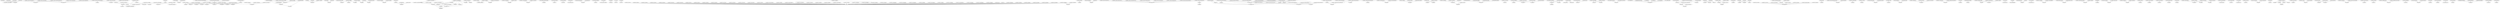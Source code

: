 digraph code {
  "0x08024420" [label="sym.ath_vap_up"];
  "0x08024420" -> "0x080240a4";
  "0x080240a4" [label="sym.ath_net80211_pwrsave_set_state"];
  "0x08024420" -> "0x080200fc";
  "0x080200fc" [label="fcn.080200fc"];
  "0x08024420" -> "0x08048318";
  "0x08048318" [label="fcn.08048318"];
  "0x08024280" [label="sym.ath_vap_join"];
  "0x08024280" -> "0x080240a4";
  "0x080240a4" [label="sym.ath_net80211_pwrsave_set_state"];
  "0x08024280" -> "0x080200fc";
  "0x080200fc" [label="fcn.080200fc"];
  "0x080241e0" [label="sym.ath_vap_listen"];
  "0x080241e0" -> "0x080240a4";
  "0x080240a4" [label="sym.ath_net80211_pwrsave_set_state"];
  "0x080241e0" -> "0x080200fc";
  "0x080200fc" [label="fcn.080200fc"];
  "0x08020f70" [label="sym.ath_key_set"];
  "0x08020f70" -> "0x0802097c";
  "0x0802097c" [label="fcn.0802097c"];
  "0x0802097c" [label="fcn.0802097c"];
  "0x0802097c" -> "0x0801b934";
  "0x0801b934" [label="fcn.0801b934"];
  "0x0802097c" -> "0x08020788";
  "0x08020788" [label="sym.ath_net80211_rate_node_update"];
  "0x08020948" [label="sym.rate_cb"];
  "0x08020948" -> "0x08020788";
  "0x08020788" [label="sym.ath_net80211_rate_node_update"];
  "0x0801ccd8" [label="sym.ath_init"];
  "0x0801ccd8" -> "0x0801b7e0";
  "0x0801b7e0" [label="fcn.0801b7e0"];
  "0x080210c0" [label="sym.ath_net80211_newassoc"];
  "0x080210c0" -> "0x08020788";
  "0x08020788" [label="sym.ath_net80211_rate_node_update"];
  "0x080210c0" -> "0x08020f84";
  "0x08020f84" [label="fcn.08020f84"];
  "0x08021054" [label="sym.ath_net80211_txbf_alloc_key"];
  "0x08021054" -> "0x0802097c";
  "0x0802097c" [label="fcn.0802097c"];
  "0x0801d370" [label="sym.ath_net80211_set_channel"];
  "0x0801d370" -> "0x0801b7e0";
  "0x0801b7e0" [label="fcn.0801b7e0"];
  "0x0801d370" -> "0x0801d2f0";
  "0x0801d2f0" [label="sym.ath_net80211_enable_radar"];
  "0x0801b868" [label="sym.ath_net80211_get_noisefloor"];
  "0x0801b868" -> "0x0801b7e0";
  "0x0801b7e0" [label="fcn.0801b7e0"];
  "0x0801b820" [label="sym.ath_net80211_get_chainnoisefloor"];
  "0x0801b820" -> "0x0801b7e0";
  "0x0801b7e0" [label="fcn.0801b7e0"];
  "0x0803a448" [label="sym.timeout_callback"];
  "0x0803a448" -> "0x0803a180";
  "0x0803a180" [label="fcn.0803a180"];
  "0x080611f4" [label="sym.ieee80211_acs_scan_evhandler"];
  "0x080611f4" -> "0x0805dc00";
  "0x0805dc00" [label="fcn.0805dc00"];
  "0x080611f4" -> "0x08058fac";
  "0x08058fac" [label="fcn.08058fac"];
  "0x080611f4" -> "0x08059444";
  "0x08059444" [label="fcn.08059444"];
  "0x080611f4" -> "0x0805d4b8";
  "0x0805d4b8" [label="fcn.0805d4b8"];
  "0x080611f4" -> "0x0805c2a0";
  "0x0805c2a0" [label="fcn.0805c2a0"];
  "0x080611f4" -> "0x0805dc50";
  "0x0805dc50" [label="fcn.0805dc50"];
  "0x080611f4" -> "0x08059524";
  "0x08059524" [label="fcn.08059524"];
  "0x0805f8d8" [label="sym.ieee80211_ht40intol_evhandler"];
  "0x0805f8d8" -> "0x0805d4b8";
  "0x0805d4b8" [label="fcn.0805d4b8"];
  "0x0805f8d8" -> "0x0805cc58";
  "0x0805cc58" [label="fcn.0805cc58"];
  "0x0805f8d8" -> "0x08059524";
  "0x08059524" [label="fcn.08059524"];
  "0x0805ddb0" [label="sym.ieee80211_ch_long_timer"];
  "0x0805ddb0" -> "0x0805dc50";
  "0x0805dc50" [label="fcn.0805dc50"];
  "0x0805dce0" [label="sym.ieee80211_ch_nohop_timer"];
  "0x0805dce0" -> "0x0805dc50";
  "0x0805dc50" [label="fcn.0805dc50"];
  "0x0805df08" [label="sym.ieee80211_ch_cntwin_timer"];
  "0x0805df08" -> "0x0805dc50";
  "0x0805dc50" [label="fcn.0805dc50"];
  "0x0806c894" [label="sym.ieee80211_connection_sm_assoc_sm_evhandler"];
  "0x0806c894" -> "0x080d8044";
  "0x080d8044" [label="fcn.080d8044"];
  "0x08079fc8" [label="sym.waplist_cb"];
  "0x08079fc8" -> "0x080789e4";
  "0x080789e4" [label="fcn.080789e4"];
  "0x0807eb90" [label="sym.giwscan_cb"];
  "0x0807eb90" -> "0x080789e4";
  "0x080789e4" [label="fcn.080789e4"];
  "0x0807a3d8" [label="sym.get_sta_space"];
  "0x0807a3d8" -> "0x0807a2c8";
  "0x0807a2c8" [label="fcn.0807a2c8"];
  "0x0807a410" [label="sym.get_sta_info"];
  "0x0807a410" -> "0x0807a2c8";
  "0x0807a2c8" [label="fcn.0807a2c8"];
  "0x0808990c" [label="sym.osif_sta_sm_evhandler"];
  "0x0808990c" -> "0x08088034";
  "0x08088034" [label="fcn.08088034"];
  "0x0808990c" -> "0x08086e3c";
  "0x08086e3c" [label="fcn.08086e3c"];
  "0x0808990c" -> "0x08088f8c";
  "0x08088f8c" [label="fcn.08088f8c"];
  "0x080891b0" [label="sym.osif_ibss_sm_evhandler"];
  "0x080891b0" -> "0x08086c84";
  "0x08086c84" [label="fcn.08086c84"];
  "0x080891b0" -> "0x08088f8c";
  "0x08088f8c" [label="fcn.08088f8c"];
  "0x080874f0" [label="sym.osif_ht40_event_handler"];
  "0x080874f0" -> "0x080873d4";
  "0x080873d4" [label="fcn.080873d4"];
  "0x08087790" [label="sym.osif_acs_event_handler"];
  "0x08087790" -> "0x080873d4";
  "0x080873d4" [label="fcn.080873d4"];
  "0x080880a0" [label="sym.periodic_scan_timer_handler"];
  "0x080880a0" -> "0x08088034";
  "0x08088034" [label="fcn.08088034"];
  "0x08087240" [label="sym.osif_wapi_rekey_timeout"];
  "0x08087240" -> "0x08086e7c";
  "0x08086e7c" [label="fcn.08086e7c"];
  "0x080990ec" [label="sym.ald_nl_receive"];
  "0x080990ec" -> "0x08099044";
  "0x08099044" [label="fcn.08099044"];
  "0x08099044" [label="fcn.08099044"];
  "0x08099044" -> "0x08098f2c";
  "0x08098f2c" [label="fcn.08098f2c"];
  "0x0809afec" [label="sym.ieee80211_me_detach"];
  "0x0809afec" -> "0x0809a21c";
  "0x0809a21c" [label="fcn.0809a21c"];
  "0x0809b8b8" [label="sym.ieee80211_me_SnoopInspecting"];
  "0x0809b8b8" -> "0x08099d88";
  "0x08099d88" [label="fcn.08099d88"];
  "0x0809b8b8" -> "0x0809b2a8";
  "0x0809b2a8" [label="fcn.0809b2a8"];
  "0x0809b8b8" -> "0x08099824";
  "0x08099824" [label="fcn.08099824"];
  "0x0809b8b8" -> "0x080997e0";
  "0x080997e0" [label="fcn.080997e0"];
  "0x0809b8b8" -> "0x0809b220";
  "0x0809b220" [label="fcn.0809b220"];
  "0x0809b8b8" -> "0x0809a174";
  "0x0809a174" [label="fcn.0809a174"];
  "0x0809a564" [label="sym.ieee80211_me_SnoopConvert"];
  "0x0809a564" -> "0x08099824";
  "0x08099824" [label="fcn.08099824"];
  "0x0809a564" -> "0x0809a3d4";
  "0x0809a3d4" [label="sym.ieee80211_me_SnoopWDSNodeCleanup"];
  "0x0809a3d4" [label="sym.ieee80211_me_SnoopWDSNodeCleanup"];
  "0x0809a3d4" -> "0x0809a21c";
  "0x0809a21c" [label="fcn.0809a21c"];
  "0x0809a360" [label="sym.ieee80211_me_SnoopDeleteGrp"];
  "0x0809a360" -> "0x08099824";
  "0x08099824" [label="fcn.08099824"];
  "0x0809a360" -> "0x0809a21c";
  "0x0809a21c" [label="fcn.0809a21c"];
  "0x0809a21c" [label="fcn.0809a21c"];
  "0x0809a21c" -> "0x0809966c";
  "0x0809966c" [label="fcn.0809966c"];
  "0x0809a21c" -> "0x0809a174";
  "0x0809a174" [label="fcn.0809a174"];
  "0x0809d53c" [label="sym.ieee80211_hbr_detach"];
  "0x0809d53c" -> "0x0809d1a0";
  "0x0809d1a0" [label="sym.ieee80211_hbr_delentry"];
  "0x0809d2f4" [label="sym.ieee80211_hbr_addentry"];
  "0x0809d2f4" -> "0x0809cf98";
  "0x0809cf98" [label="fcn.0809cf98"];
  "0x0809d2f4" -> "0x0809d1a0";
  "0x0809d1a0" [label="sym.ieee80211_hbr_delentry"];
  "0x0809d080" [label="sym.ieee80211_hbr_settrigger_byaddr"];
  "0x0809d080" -> "0x0809cf98";
  "0x0809cf98" [label="fcn.0809cf98"];
  "0x0809d798" [label="sym.ieee80211_hbr_getstate_all"];
  "0x0809d798" -> "0x0809d660";
  "0x0809d660" [label="fcn.0809d660"];
  "0x080ac980" [label="sym.ieee80211_rrm_scan_evhandler"];
  "0x080ac980" -> "0x080ac910";
  "0x080ac910" [label="fcn.080ac910"];
  "0x080b3bd8" [label="sym.wmi_unified_dcs_interference_handler"];
  "0x080b3bd8" -> "0x080b3898";
  "0x080b3898" [label="fcn.080b3898"];
  "0x080b1c38" [label="sym.ol_ath_ratepwr_table_ops"];
  "0x080b1c38" -> "0x080b1a14";
  "0x080b1a14" [label="fcn.080b1a14"];
  "0x080b861c" [label="sym.ol_ath_vap_set_param"];
  "0x080b861c" -> "0x08170fb8";
  "0x08170fb8" [label="unk.0x8170fb8"];
  "0x080bfc98" [label="sym.ol_ath_send_rssi"];
  "0x080bfc98" -> "0x080bfc00";
  "0x080bfc00" [label="sym.ol_ath_request_stats"];
  "0x080c3ee8" [label="sym.ol_ath_vap_iter_beacon_alloc"];
  "0x080c3ee8" -> "0x080c3d18";
  "0x080c3d18" [label="fcn.080c3d18"];
  "0x080c44c4" [label="sym.wmi_beacon_swba_handler"];
  "0x080c44c4" -> "0x080c3e5c";
  "0x080c3e5c" [label="fcn.080c3e5c"];
  "0x080c7dd4" [label="sym.ol_scan_cancel"];
  "0x080c7dd4" -> "0x080c7370";
  "0x080c7370" [label="sym.ol_scan_wmi_event_handler"];
  "0x080139f0" [label="sym.tkip_encap"];
  "0x080139f0" -> "0x08013844";
  "0x08013844" [label="sym.tkip_enmic"];
  "0x08015120" [label="sym.wep_encap"];
  "0x08015120" -> "0x08014eac";
  "0x08014eac" [label="fcn.08014eac"];
  "0x08014d84" [label="sym.wep_decap"];
  "0x08014d84" -> "0x08014b04";
  "0x08014b04" [label="fcn.08014b04"];
  "0x0807d594" [label="sym.ieee80211_ioctl_giwname"];
  "0x0807d594" -> "0x0807b5c8";
  "0x0807b5c8" [label="fcn.0807b5c8"];
  "0x0807e45c" [label="sym.ieee80211_ioctl_siwfreq"];
  "0x0807e45c" -> "0x0807b5c8";
  "0x0807b5c8" [label="fcn.0807b5c8"];
  "0x0807e3e8" [label="sym.ieee80211_ioctl_giwfreq"];
  "0x0807e3e8" -> "0x0807b5c8";
  "0x0807b5c8" [label="fcn.0807b5c8"];
  "0x0807e950" [label="sym.ieee80211_ioctl_siwmode"];
  "0x0807e950" -> "0x0807b5c8";
  "0x0807b5c8" [label="fcn.0807b5c8"];
  "0x0807b680" [label="sym.ieee80211_ioctl_giwmode"];
  "0x0807b680" -> "0x0807b5c8";
  "0x0807b5c8" [label="fcn.0807b5c8"];
  "0x0807e05c" [label="sym.ieee80211_ioctl_giwrange"];
  "0x0807e05c" -> "0x0807b5c8";
  "0x0807b5c8" [label="fcn.0807b5c8"];
  "0x0807df6c" [label="sym.ieee80211_ioctl_siwap"];
  "0x0807df6c" -> "0x0807b5c8";
  "0x0807b5c8" [label="fcn.0807b5c8"];
  "0x0807dee0" [label="sym.ieee80211_ioctl_giwap"];
  "0x0807dee0" -> "0x0807b5c8";
  "0x0807b5c8" [label="fcn.0807b5c8"];
  "0x0807c3ac" [label="sym.ieee80211_ioctl_iwaplist"];
  "0x0807c3ac" -> "0x0807b5c8";
  "0x0807b5c8" [label="fcn.0807b5c8"];
  "0x0807f748" [label="sym.ieee80211_ioctl_siwscan"];
  "0x0807f748" -> "0x0807b5c8";
  "0x0807b5c8" [label="fcn.0807b5c8"];
  "0x0807dd80" [label="sym.ieee80211_ioctl_giwscan"];
  "0x0807dd80" -> "0x0807b5c8";
  "0x0807b5c8" [label="fcn.0807b5c8"];
  "0x0807dc04" [label="sym.ieee80211_ioctl_siwessid"];
  "0x0807dc04" -> "0x0807b5c8";
  "0x0807b5c8" [label="fcn.0807b5c8"];
  "0x0807db5c" [label="sym.ieee80211_ioctl_giwessid"];
  "0x0807db5c" -> "0x0807b5c8";
  "0x0807b5c8" [label="fcn.0807b5c8"];
  "0x0807ea50" [label="sym.ieee80211_ioctl_siwrts"];
  "0x0807ea50" -> "0x0807b5c8";
  "0x0807b5c8" [label="fcn.0807b5c8"];
  "0x0807b76c" [label="sym.ieee80211_ioctl_giwrts"];
  "0x0807b76c" -> "0x0807b5c8";
  "0x0807b5c8" [label="fcn.0807b5c8"];
  "0x0807bc50" [label="sym.ieee80211_ioctl_siwfrag"];
  "0x0807bc50" -> "0x0807b5c8";
  "0x0807b5c8" [label="fcn.0807b5c8"];
  "0x0807b714" [label="sym.ieee80211_ioctl_giwfrag"];
  "0x0807b714" -> "0x0807b5c8";
  "0x0807b5c8" [label="fcn.0807b5c8"];
  "0x0807b834" [label="sym.ieee80211_ioctl_siwtxpow"];
  "0x0807b834" -> "0x0807b5c8";
  "0x0807b5c8" [label="fcn.0807b5c8"];
  "0x0807b7c8" [label="sym.ieee80211_ioctl_giwtxpow"];
  "0x0807b7c8" -> "0x0807b5c8";
  "0x0807b5c8" [label="fcn.0807b5c8"];
  "0x0807d87c" [label="sym.ieee80211_ioctl_siwencode"];
  "0x0807d87c" -> "0x0807b5c8";
  "0x0807b5c8" [label="fcn.0807b5c8"];
  "0x0807d77c" [label="sym.ieee80211_ioctl_giwencode"];
  "0x0807d77c" -> "0x0807b5c8";
  "0x0807b5c8" [label="fcn.0807b5c8"];
  "0x0807febc" [label="sym.ieee80211_ioctl_setparam"];
  "0x0807febc" -> "0x08078c94";
  "0x08078c94" [label="fcn.08078c94"];
  "0x0807febc" -> "0x0807b5c8";
  "0x0807b5c8" [label="fcn.0807b5c8"];
  "0x0807d210" [label="sym.ieee80211_ioctl_setkey"];
  "0x0807d210" -> "0x0807b5c8";
  "0x0807b5c8" [label="fcn.0807b5c8"];
  "0x0807d02c" [label="sym.ieee80211_ioctl_setwmmparams"];
  "0x0807d02c" -> "0x0807b5c8";
  "0x0807b5c8" [label="fcn.0807b5c8"];
  "0x0807cf30" [label="sym.ieee80211_ioctl_delkey"];
  "0x0807cf30" -> "0x0807b5c8";
  "0x0807b5c8" [label="fcn.0807b5c8"];
  "0x0807cdf4" [label="sym.ieee80211_ioctl_getwmmparams"];
  "0x0807cdf4" -> "0x0807b5c8";
  "0x0807b5c8" [label="fcn.0807b5c8"];
  "0x0807c80c" [label="sym.ieee80211_ioctl_setmlme"];
  "0x0807c80c" -> "0x0807b5c8";
  "0x0807b5c8" [label="fcn.0807b5c8"];
  "0x0807c778" [label="sym.ieee80211_ioctl_getchaninfo"];
  "0x0807c778" -> "0x0807b5c8";
  "0x0807b5c8" [label="fcn.0807b5c8"];
  "0x0807c6ec" [label="sym.ieee80211_ioctl_setoptie"];
  "0x0807c6ec" -> "0x0807b5c8";
  "0x0807b5c8" [label="fcn.0807b5c8"];
  "0x0807c694" [label="sym.ieee80211_ioctl_getoptie"];
  "0x0807c694" -> "0x0807b5c8";
  "0x0807b5c8" [label="fcn.0807b5c8"];
  "0x0807c660" [label="sym.ieee80211_ioctl_addmac"];
  "0x0807c660" -> "0x0807b5c8";
  "0x0807b5c8" [label="fcn.0807b5c8"];
  "0x0807c464" [label="sym.ieee80211_ioctl_getscanresults"];
  "0x0807c464" -> "0x0807b5c8";
  "0x0807b5c8" [label="fcn.0807b5c8"];
  "0x0807c378" [label="sym.ieee80211_ioctl_delmac"];
  "0x0807c378" -> "0x0807b5c8";
  "0x0807b5c8" [label="fcn.0807b5c8"];
  "0x0807c344" [label="sym.ieee80211_ioctl_getchanlist"];
  "0x0807c344" -> "0x0807b5c8";
  "0x0807b5c8" [label="fcn.0807b5c8"];
  "0x0807b954" [label="sym.ieee80211_ioctl_setchanlist"];
  "0x0807b954" -> "0x0807b5c8";
  "0x0807b5c8" [label="fcn.0807b5c8"];
  "0x0807cd50" [label="sym.ieee80211_ioctl_kickmac"];
  "0x0807cd50" -> "0x0807b5c8";
  "0x0807b5c8" [label="fcn.0807b5c8"];
  "0x0807cd50" -> "0x0807c80c";
  "0x0807c80c" [label="sym.ieee80211_ioctl_setmlme"];
  "0x0807c154" [label="sym.ieee80211_ioctl_setmode"];
  "0x0807c154" -> "0x0807b5c8";
  "0x0807b5c8" [label="fcn.0807b5c8"];
  "0x0807bf24" [label="sym.ieee80211_ioctl_getappiebuf"];
  "0x0807bf24" -> "0x0807b5c8";
  "0x0807b5c8" [label="fcn.0807b5c8"];
  "0x0807bd34" [label="sym.ieee80211_ioctl_setappiebuf"];
  "0x0807bd34" -> "0x0807b5c8";
  "0x0807b5c8" [label="fcn.0807b5c8"];
  "0x0807eaf4" [label="sym.ieee80211_ioctl_setacparams"];
  "0x0807eaf4" -> "0x0807b5c8";
  "0x0807b5c8" [label="fcn.0807b5c8"];
  "0x0807b8c0" [label="sym.ieee80211_ioctl_setfilter"];
  "0x0807b8c0" -> "0x0807b5c8";
  "0x0807b5c8" [label="fcn.0807b5c8"];
  "0x0807ba2c" [label="sym.ieee80211_ioctl_setrcparams"];
  "0x0807ba2c" -> "0x0807b5c8";
  "0x0807b5c8" [label="fcn.0807b5c8"];
  "0x0808483c" [label="sym.ieee80211_ioctl_dbgreq"];
  "0x0808483c" -> "0x0807b5c8";
  "0x0807b5c8" [label="fcn.0807b5c8"];
  "0x0807b644" [label="sym.ieee80211_ioctl_sendmgmt"];
  "0x0807b644" -> "0x0807b5c8";
  "0x0807b5c8" [label="fcn.0807b5c8"];
  "0x0807b60c" [label="sym.ieee80211_ioctl_setmedenyentry"];
  "0x0807b60c" -> "0x0807b5c8";
  "0x0807b5c8" [label="fcn.0807b5c8"];
  "0x08084e4c" [label="sym.ieee80211_ioctl_getaclmac"];
  "0x08084e4c" -> "0x0807b5c8";
  "0x0807b5c8" [label="fcn.0807b5c8"];
  "0x0807e8d8" [label="sym.ieee80211_ioctl_sethbrparams"];
  "0x0807e8d8" -> "0x0807b5c8";
  "0x0807b5c8" [label="fcn.0807b5c8"];
  "0x080cf5e8" [label="sym.ol_ath_iw_sethwaddr"];
  "0x080cf5e8" -> "0x080cf5a8";
  "0x080cf5a8" [label="fcn.080cf5a8"];
  "0x0808c504" [label="sym.ath_tx_start_dma_aponly"];
  "0x0808c504" -> "0x0808d87c";
  "0x0808d87c" [label="fcn.0808d87c"];
  "0x0804a044" [label="sym.ieee80211_sta_power_state_init_entry"];
  "0x0804a044" -> "0x08049c38";
  "0x08049c38" [label="fcn.08049c38"];
  "0x080493ac" [label="sym.ieee80211_sta_power_state_init_event"];
  "0x080493ac" -> "0x08048a70";
  "0x08048a70" [label="fcn.08048a70"];
  "0x08049fe8" [label="sym.ieee80211_sta_power_state_active_entry"];
  "0x08049fe8" -> "0x08049c38";
  "0x08049c38" [label="fcn.08049c38"];
  "0x08049e6c" [label="sym.ieee80211_sta_power_state_active_event"];
  "0x08049e6c" -> "0x08048a70";
  "0x08048a70" [label="fcn.08048a70"];
  "0x080492bc" [label="sym.ieee80211_sta_power_state_pending_tx_event"];
  "0x080492bc" -> "0x08048a70";
  "0x08048a70" [label="fcn.08048a70"];
  "0x080494f4" [label="sym.ieee80211_sta_power_state_null_sent_event"];
  "0x080494f4" -> "0x08048a70";
  "0x08048a70" [label="fcn.08048a70"];
  "0x08048994" [label="sym.ieee80211_sta_power_state_sleep_entry"];
  "0x08048994" -> "0x08048920";
  "0x08048920" [label="fcn.08048920"];
  "0x08048994" -> "0x08048318";
  "0x08048318" [label="fcn.08048318"];
  "0x0804a128" [label="sym.ieee80211_sta_power_state_sleep_exit"];
  "0x0804a128" -> "0x08048920";
  "0x08048920" [label="fcn.08048920"];
  "0x0804a128" -> "0x08048318";
  "0x08048318" [label="fcn.08048318"];
  "0x0804907c" [label="sym.ieee80211_sta_power_state_sleep_event"];
  "0x0804907c" -> "0x08048a70";
  "0x08048a70" [label="fcn.08048a70"];
  "0x080489f0" [label="sym.ieee80211_sta_power_state_pspoll_entry"];
  "0x080489f0" -> "0x08048920";
  "0x08048920" [label="fcn.08048920"];
  "0x080496e4" [label="sym.ieee80211_sta_power_state_pspoll_event"];
  "0x080496e4" -> "0x08048a70";
  "0x08048a70" [label="fcn.08048a70"];
  "0x080496e4" -> "0x0808ee2c";
  "0x0808ee2c" [label="fcn.0808ee2c"];
  "0x0808ee2c" [label="fcn.0808ee2c"];
  "0x0808ee2c" -> "0x0808d9dc";
  "0x0808d9dc" [label="fcn.0808d9dc"];
  "0x0804a0d4" [label="sym.ieee80211_sta_power_state_pause_exit"];
  "0x0804a0d4" -> "0x08048920";
  "0x08048920" [label="fcn.08048920"];
  "0x0804904c" [label="sym.ieee80211_sta_power_state_pause_event"];
  "0x0804904c" -> "0x08048a70";
  "0x08048a70" [label="fcn.08048a70"];
  "0x08049a6c" [label="sym.ieee80211_sta_power_state_pause_notif_delay_entry"];
  "0x08049a6c" -> "0x08048318";
  "0x08048318" [label="fcn.08048318"];
  "0x08049a6c" -> "0x08048920";
  "0x08048920" [label="fcn.08048920"];
  "0x08049dc8" [label="sym.ieee80211_sta_power_state_wnmreq_sent_entry"];
  "0x08049dc8" -> "0x08048920";
  "0x08048920" [label="fcn.08048920"];
  "0x08049dc8" -> "0x08049acc";
  "0x08049acc" [label="fcn.08049acc"];
  "0x08049dc8" -> "0x08049c38";
  "0x08049c38" [label="fcn.08049c38"];
  "0x08048e48" [label="sym.ieee80211_sta_power_state_wnmreq_sent_event"];
  "0x08048e48" -> "0x08048a70";
  "0x08048a70" [label="fcn.08048a70"];
  "0x080507dc" [label="sym.scanner_state_idle_entry"];
  "0x080507dc" -> "0x0805071c";
  "0x0805071c" [label="fcn.0805071c"];
  "0x080507dc" -> "0x0804e124";
  "0x0804e124" [label="fcn.0804e124"];
  "0x08051444" [label="sym.scanner_state_idle_event"];
  "0x08051444" -> "0x0804ee30";
  "0x0804ee30" [label="fcn.0804ee30"];
  "0x08051444" -> "0x0804e124";
  "0x0804e124" [label="fcn.0804e124"];
  "0x08051444" -> "0x08050fc0";
  "0x08050fc0" [label="fcn.08050fc0"];
  "0x08051444" -> "0x080506e0";
  "0x080506e0" [label="fcn.080506e0"];
  "0x0804f994" [label="sym.scanner_state_suspending_traffic_entry"];
  "0x0804f994" -> "0x0804e9f4";
  "0x0804e9f4" [label="fcn.0804e9f4"];
  "0x08051bb8" [label="sym.scanner_state_suspending_traffic_event"];
  "0x08051bb8" -> "0x0804ee30";
  "0x0804ee30" [label="fcn.0804ee30"];
  "0x0804f45c" [label="sym.scanner_state_foreign_channel_entry"];
  "0x0804f45c" -> "0x0804e124";
  "0x0804e124" [label="fcn.0804e124"];
  "0x0804f45c" -> "0x0804e9f4";
  "0x0804e9f4" [label="fcn.0804e9f4"];
  "0x0804f45c" -> "0x0804e960";
  "0x0804e960" [label="fcn.0804e960"];
  "0x08051720" [label="sym.scanner_state_foreign_channel_event"];
  "0x08051720" -> "0x0804ee30";
  "0x0804ee30" [label="fcn.0804ee30"];
  "0x08050d2c" [label="sym.scanner_state_resuming_traffic_event"];
  "0x08050d2c" -> "0x0804ee30";
  "0x0804ee30" [label="fcn.0804ee30"];
  "0x0804f28c" [label="sym.scanner_state_bss_channel_entry"];
  "0x0804f28c" -> "0x0804e9f4";
  "0x0804e9f4" [label="fcn.0804e9f4"];
  "0x0804f28c" -> "0x0804e124";
  "0x0804e124" [label="fcn.0804e124"];
  "0x08051324" [label="sym.scanner_state_bss_channel_event"];
  "0x08051324" -> "0x0804ee30";
  "0x0804ee30" [label="fcn.0804ee30"];
  "0x08051324" -> "0x08050fc0";
  "0x08050fc0" [label="fcn.08050fc0"];
  "0x08051324" -> "0x080506e0";
  "0x080506e0" [label="fcn.080506e0"];
  "0x08051324" -> "0x0804e9f4";
  "0x0804e9f4" [label="fcn.0804e9f4"];
  "0x0804eaa4" [label="sym.scanner_state_radio_measurement_entry"];
  "0x0804eaa4" -> "0x0804e9f4";
  "0x0804e9f4" [label="fcn.0804e9f4"];
  "0x0804eaa4" -> "0x0804e124";
  "0x0804e124" [label="fcn.0804e124"];
  "0x08050e24" [label="sym.scanner_state_radio_measurement_event"];
  "0x08050e24" -> "0x0804ee30";
  "0x0804ee30" [label="fcn.0804ee30"];
  "0x08050e24" -> "0x0804e124";
  "0x0804e124" [label="fcn.0804e124"];
  "0x08050e24" -> "0x0804eb48";
  "0x0804eb48" [label="fcn.0804eb48"];
  "0x0804f05c" [label="sym.scanner_state_repeater_channel_entry"];
  "0x0804f05c" -> "0x0804e9f4";
  "0x0804e9f4" [label="fcn.0804e9f4"];
  "0x0804f05c" -> "0x0804e960";
  "0x0804e960" [label="fcn.0804e960"];
  "0x08050958" [label="sym.scanner_state_repeater_channel_event"];
  "0x08050958" -> "0x0804ee30";
  "0x0804ee30" [label="fcn.0804ee30"];
  "0x0806d958" [label="sym.ieee80211_connection_state_init_event"];
  "0x0806d958" -> "0x0806d76c";
  "0x0806d76c" [label="fcn.0806d76c"];
  "0x0806d76c" [label="fcn.0806d76c"];
  "0x0806d76c" -> "0x0806d158";
  "0x0806d158" [label="fcn.0806d158"];
  "0x0806d56c" [label="sym.ieee80211_connection_state_scan_event"];
  "0x0806d56c" -> "0x080da610";
  "0x080da610" [label="fcn.080da610"];
  "0x0806c14c" [label="sym.ieee80211_connection_state_connecting_event"];
  "0x0806c14c" -> "0x0806bc64";
  "0x0806bc64" [label="fcn.0806bc64"];
  "0x0806d37c" [label="sym.ieee80211_connection_state_connected_event"];
  "0x0806d37c" -> "0x080da610";
  "0x080da610" [label="fcn.080da610"];
  "0x0806d2ac" [label="sym.ieee80211_connection_state_scan_cancelling_event"];
  "0x0806d2ac" -> "0x0806d158";
  "0x0806d158" [label="fcn.0806d158"];
  "0x0807a064" [label="sym.ieee80211_iw_getstats"];
  "0x0807a064" -> "0x080789e4";
  "0x080789e4" [label="fcn.080789e4"];
  "0x0809ce80" [label="sym.ieee80211_hbr_state_active_entry"];
  "0x0809ce80" -> "0x0809cda8";
  "0x0809cda8" [label="fcn.0809cda8"];
  "0x0809ce30" [label="sym.ieee80211_hbr_state_blocking_entry"];
  "0x0809ce30" -> "0x0809cda8";
  "0x0809cda8" [label="fcn.0809cda8"];
  "0x080dd1c0" [label="sym.CE_recv_cb_register"];
  "0x080dd1c0" -> "0x080dad84";
  "0x080dad84" [label="fcn.080dad84"];
  "0x08071040" [label="sym.ieee80211_input"];
  "0x08071040" -> "0x0806ef40";
  "0x0806ef40" [label="fcn.0806ef40"];
  "0x08071040" -> "0x0806f3b0";
  "0x0806f3b0" [label="fcn.0806f3b0"];
  "0x08009274" [label="sym.ieee80211_node_detach"];
  "0x08009274" -> "0x080075d0";
  "0x080075d0" [label="fcn.080075d0"];
  "0x080075d0" [label="fcn.080075d0"];
  "0x080075d0" -> "0x08007500";
  "0x08007500" [label="fcn.08007500"];
  "0x080dd100" [label="sym.CE_send_cb_register"];
  "0x080dd100" -> "0x080dad84";
  "0x080dad84" [label="fcn.080dad84"];
  "0x080c2578" [label="sym.IsValidInputTargetPowers"];
  "0x080c2578" -> "0x080c1d40";
  "0x080c1d40" [label="fcn.080c1d40"];
  "0x080af06c" [label="sym.ieee80211_rrm_lci_report"];
  "0x080af06c" -> "0x080ae758";
  "0x080ae758" [label="fcn.080ae758"];
  "0x080679e4" [label="sym.wlan_nawds_config_mac"];
  "0x080679e4" -> "0x08065878";
  "0x08065878" [label="fcn.08065878"];
  "0x080679e4" -> "0x080668c0";
  "0x080668c0" [label="fcn.080668c0"];
  "0x080679e4" -> "0x080658d0";
  "0x080658d0" [label="fcn.080658d0"];
  "0x080d5b38" [label="sym.ol_regdmn_getwirelessmodes"];
  "0x080d5b38" -> "0x080d572c";
  "0x080d572c" [label="case.0x806aafc.13"];
  "0x080d5b38" -> "0x080d54e8";
  "0x080d54e8" [label="fcn.080d54e8"];
  "0x080788a8" [label="sym.pci_defer_reconnect"];
  "0x080788a8" -> "0x08078328";
  "0x08078328" [label="sym.ath_pci_remove"];
  "0x080788a8" -> "0x080784b4";
  "0x080784b4" [label="sym.ath_pci_probe"];
  "0x0808ada0" [label="sym.osif_vap_hardstart_generic"];
  "0x0808ada0" -> "0x080872d8";
  "0x080872d8" [label="fcn.080872d8"];
  "0x0805f02c" [label="sym.wlan_attempt_ht40_bss"];
  "0x0805f02c" -> "0x0805ccc8";
  "0x0805ccc8" [label="fcn.0805ccc8"];
  "0x0805ccc8" [label="fcn.0805ccc8"];
  "0x0805ccc8" -> "0x08058e60";
  "0x08058e60" [label="fcn.08058e60"];
  "0x0805ccc8" -> "0x0805cc58";
  "0x0805cc58" [label="fcn.0805cc58"];
  "0x0805ccc8" -> "0x08059524";
  "0x08059524" [label="fcn.08059524"];
  "0x0802a274" [label="sym.ieee80211_beacon_update"];
  "0x0802a274" -> "0x080291fc";
  "0x080291fc" [label="fcn.080291fc"];
  "0x0802a274" -> "0x08029e94";
  "0x08029e94" [label="fcn.08029e94"];
  "0x080b776c" [label="sym.wmi_unified_vdev_start_send"];
  "0x080b776c" -> "0x080b7524";
  "0x080b7524" [label="fcn.080b7524"];
  "0x080d0d68" [label="sym._rcUpdate_HT_1D"];
  "0x080d0d68" -> "0x080d0ca8";
  "0x080d0ca8" [label="fcn.080d0ca8"];
  "0x08043858" [label="sym.mlme_create_adhoc_bss"];
  "0x08043858" -> "0x08042acc";
  "0x08042acc" [label="fcn.08042acc"];
  "0x08043b38" [label="sym.ieee80211_mlme_create_join_ibss_continue"];
  "0x08043b38" -> "0x080429c4";
  "0x080429c4" [label="fcn.080429c4"];
  "0x08043b38" -> "0x08042acc";
  "0x08042acc" [label="fcn.08042acc"];
  "0x08042acc" [label="fcn.08042acc"];
  "0x08042acc" -> "0x08042a20";
  "0x08042a20" [label="fcn.08042a20"];
  "0x08042a20" [label="fcn.08042a20"];
  "0x08042a20" -> "0x080428d4";
  "0x080428d4" [label="fcn.080428d4"];
  "0x080acf78" [label="sym.ieee80211_rrm_scan_start"];
  "0x080acf78" -> "0x080ac910";
  "0x080ac910" [label="fcn.080ac910"];
  "0x080248d0" [label="sym.ath_vap_down"];
  "0x080248d0" -> "0x080200fc";
  "0x080200fc" [label="fcn.080200fc"];
  "0x080248d0" -> "0x080240a4";
  "0x080240a4" [label="sym.ath_net80211_pwrsave_set_state"];
  "0x08014708" [label="sym.tkip_decrypt"];
  "0x08014708" -> "0x08013d20";
  "0x08013d20" [label="fcn.08013d20"];
  "0x08014708" -> "0x08013f0c";
  "0x08013f0c" [label="fcn.08013f0c"];
  "0x08014708" -> "0x0801417c";
  "0x0801417c" [label="fcn.0801417c"];
  "0x08064918" [label="sym.ieee80211_acl_flush"];
  "0x08064918" -> "0x08063fa8";
  "0x08063fa8" [label="fcn.08063fa8"];
  "0x08063fa8" [label="fcn.08063fa8"];
  "0x08063fa8" -> "0x08063f44";
  "0x08063f44" [label="fcn.08063f44"];
  "0x080c4334" [label="sym.ol_ath_beacon_stop"];
  "0x080c4334" -> "0x080c3d18";
  "0x080c3d18" [label="fcn.080c3d18"];
  "0x080994d8" [label="sym.ald_buffull_notify"];
  "0x080994d8" -> "0x08098f2c";
  "0x08098f2c" [label="fcn.08098f2c"];
  "0x080b69e4" [label="sym.ol_ath_led_event"];
  "0x080b69e4" -> "0x080b5f54";
  "0x080b5f54" [label="fcn.080b5f54"];
  "0x080f0b1c" [label="sym.mi_tbl_del"];
  "0x080f0b1c" -> "0x080f068c";
  "0x080f068c" [label="fcn.080f068c"];
  "0x080f0b1c" -> "0x080f05a0";
  "0x080f05a0" [label="fcn.080f05a0"];
  "0x0802d854" [label="sym.ieee80211_parse_vhtcap"];
  "0x0802d854" -> "0x0802bda8";
  "0x0802bda8" [label="fcn.0802bda8"];
  "0x0802fe94" [label="sym.ieee80211_send_setup"];
  "0x0802fe94" -> "0x080596b8";
  "0x080596b8" [label="fcn.080596b8"];
  "0x0802fe94" -> "0x0805dc00";
  "0x0805dc00" [label="fcn.0805dc00"];
  "0x0802fe94" -> "0x08058fac";
  "0x08058fac" [label="fcn.08058fac"];
  "0x0802fe94" -> "0x08059444";
  "0x08059444" [label="fcn.08059444"];
  "0x080ef700" [label="sym.process_tx_info"];
  "0x080ef700" -> "0x080ef390";
  "0x080ef390" [label="fcn.080ef390"];
  "0x0803f90c" [label="sym.ieee80211_mlme_create_infra_continue_async"];
  "0x0803f90c" -> "0x0803f198";
  "0x0803f198" [label="fcn.0803f198"];
  "0x080575a0" [label="sym.ieee80211_scan_table_update"];
  "0x080575a0" -> "0x08055ae8";
  "0x08055ae8" [label="fcn.08055ae8"];
  "0x0803635c" [label="sym.ieee80211_recv_asreq"];
  "0x0803635c" -> "0x08035b5c";
  "0x08035b5c" [label="fcn.08035b5c"];
  "0x080413d8" [label="sym.wlan_mlme_reassoc_request"];
  "0x080413d8" -> "0x08040c18";
  "0x08040c18" [label="fcn.08040c18"];
  "0x0807509c" [label="sym.__ieee80211_encap"];
  "0x0807509c" -> "0x08074a98";
  "0x08074a98" [label="fcn.08074a98"];
  "0x0802f858" [label="sym.ieee80211_set_vht_rates"];
  "0x0802f858" -> "0x0802bda8";
  "0x0802bda8" [label="fcn.0802bda8"];
  "0x080f0c64" [label="sym.mi_tbl_lkup"];
  "0x080f0c64" -> "0x080f068c";
  "0x080f068c" [label="fcn.080f068c"];
  "0x080f0c64" -> "0x080f05a0";
  "0x080f05a0" [label="fcn.080f05a0"];
  "0x08043be4" [label="sym.mlme_stop_adhoc_bss"];
  "0x08043be4" -> "0x0804283c";
  "0x0804283c" [label="fcn.0804283c"];
  "0x0801458c" [label="sym.tkip_encrypt"];
  "0x0801458c" -> "0x08013d20";
  "0x08013d20" [label="fcn.08013d20"];
  "0x0801458c" -> "0x08013f0c";
  "0x08013f0c" [label="fcn.08013f0c"];
  "0x0805ea58" [label="sym.ieee80211_acs_check_altext_channel"];
  "0x0805ea58" -> "0x0805d4b8";
  "0x0805d4b8" [label="fcn.0805d4b8"];
  "0x0804138c" [label="sym.wlan_mlme_assoc_request"];
  "0x0804138c" -> "0x08040c18";
  "0x08040c18" [label="fcn.08040c18"];
  "0x0804d904" [label="sym.ieee80211_regdmn_reset"];
  "0x0804d904" -> "0x0804d6f4";
  "0x0804d6f4" [label="fcn.0804d6f4"];
  "0x0804d60c" [label="sym.ieee80211_set_country_code"];
  "0x0804d60c" -> "0x0804d4a4";
  "0x0804d4a4" [label="fcn.0804d4a4"];
  "0x08082ef4" [label="sym.ieee80211_ioctl_getparam"];
  "0x08082ef4" -> "0x08078c94";
  "0x08078c94" [label="fcn.08078c94"];
  "0x08082ef4" -> "0x0807b5c8";
  "0x0807b5c8" [label="fcn.0807b5c8"];
  "0x08064118" [label="sym.ieee80211_acl_detach"];
  "0x08064118" -> "0x08063fa8";
  "0x08063fa8" [label="fcn.08063fa8"];
  "0x0800f5ac" [label="sym.wlan_reset"];
  "0x0800f5ac" -> "0x0800d080";
  "0x0800d080" [label="fcn.0800d080"];
  "0x080cb8f4" [label="sym.dbglog_default_print_handler"];
  "0x080cb8f4" -> "0x080cabe4";
  "0x080cabe4" [label="fcn.080cabe4"];
  "0x080162f8" [label="sym.wlan_set_rsn_cipher_param"];
  "0x080162f8" -> "0x0802bda8";
  "0x0802bda8" [label="fcn.0802bda8"];
  "0x080d2698" [label="sym._RATE_GetTxRetrySchedule"];
  "0x080d2698" -> "0x080d0ca8";
  "0x080d0ca8" [label="fcn.080d0ca8"];
  "0x0806f848" [label="sym.ieee80211_amsdu_input"];
  "0x0806f848" -> "0x0806ef40";
  "0x0806ef40" [label="fcn.0806ef40"];
  "0x0806f848" -> "0x0806f3b0";
  "0x0806f3b0" [label="fcn.0806f3b0"];
  "0x080f011c" [label="sym.ieee80211_quiet_beacon_setup"];
  "0x080f011c" -> "0x080efff8";
  "0x080efff8" [label="fcn.080efff8"];
  "0x080f011c" -> "0x080f00c4";
  "0x080f00c4" [label="fcn.080f00c4"];
  "0x080c355c" [label="sym.Qc98xxCalTGTPwrHT80Get"];
  "0x080c355c" -> "0x080c1d40";
  "0x080c1d40" [label="fcn.080c1d40"];
  "0x0805f040" [label="sym.wlan_autoselect_cancel_selection"];
  "0x0805f040" -> "0x0805c2a0";
  "0x0805c2a0" [label="fcn.0805c2a0"];
  "0x0805f040" -> "0x0805cc58";
  "0x0805cc58" [label="fcn.0805cc58"];
  "0x0805f040" -> "0x08059524";
  "0x08059524" [label="fcn.08059524"];
  "0x08078134" [label="sym.__ath_resume"];
  "0x08078134" -> "0x080773e0";
  "0x080773e0" [label="sym.ath_netdev_open"];
  "0x08022a34" [label="sym.ath_attach"];
  "0x08022a34" -> "0x0801ac00";
  "0x0801ac00" [label="sym.ath_set_txbfcapability"];
  "0x0808a4cc" [label="sym.osif_vap_init"];
  "0x0808a4cc" -> "0x08086e7c";
  "0x08086e7c" [label="fcn.08086e7c"];
  "0x0808a4cc" -> "0x08086c84";
  "0x08086c84" [label="fcn.08086c84"];
  "0x080de638" [label="sym.hif_completion_thread"];
  "0x080de638" -> "0x080ddc14";
  "0x080ddc14" [label="fcn.080ddc14"];
  "0x080ced68" [label="sym.__ol_ath_suspend"];
  "0x080ced68" -> "0x080cd808";
  "0x080cd808" [label="sym.ath_netdev_stop_1"];
  "0x0801072c" [label="sym.ieee80211_crypto_delkey"];
  "0x0801072c" -> "0x080100ac";
  "0x080100ac" [label="fcn.080100ac"];
  "0x080dcbf8" [label="sym.CE_per_engine_service_each"];
  "0x080dcbf8" -> "0x080daccc";
  "0x080daccc" [label="fcn.080daccc"];
  "0x08067fcc" [label="sym.wlan_nawds_set_param"];
  "0x08067fcc" -> "0x08065878";
  "0x08065878" [label="fcn.08065878"];
  "0x08067fcc" -> "0x080658d0";
  "0x080658d0" [label="fcn.080658d0"];
  "0x080d5e54" [label="sym.ol_regdmn_init_channels"];
  "0x080d5e54" -> "0x080d572c";
  "0x080d572c" [label="case.0x806aafc.13"];
  "0x080d5e54" -> "0x080d54e8";
  "0x080d54e8" [label="fcn.080d54e8"];
  "0x080645c0" [label="sym.ieee80211_acl_remove"];
  "0x080645c0" -> "0x08063f44";
  "0x08063f44" [label="fcn.08063f44"];
  "0x08029f4c" [label="sym.ieee80211_beacon_alloc"];
  "0x08029f4c" -> "0x080291fc";
  "0x080291fc" [label="fcn.080291fc"];
  "0x08029f4c" -> "0x08029e94";
  "0x08029e94" [label="fcn.08029e94"];
  "0x0805f868" [label="sym.ieee80211_check_and_execute_pending_acsreport"];
  "0x0805f868" -> "0x0805c310";
  "0x0805c310" [label="fcn.0805c310"];
  "0x0805c310" [label="fcn.0805c310"];
  "0x0805c310" -> "0x08059524";
  "0x08059524" [label="fcn.08059524"];
  "0x0805c310" -> "0x080596b8";
  "0x080596b8" [label="fcn.080596b8"];
  "0x0805c310" -> "0x08058e60";
  "0x08058e60" [label="fcn.08058e60"];
  "0x0805c310" -> "0x0805c2a0";
  "0x0805c2a0" [label="fcn.0805c2a0"];
  "0x08023fe4" [label="sym.ath_resume"];
  "0x08023fe4" -> "0x0801ccd8";
  "0x0801ccd8" [label="sym.ath_init"];
  "0x0802d11c" [label="sym.ieee80211_add_htinfo_vendor_specific"];
  "0x0802d11c" -> "0x0802d020";
  "0x0802d020" [label="fcn.0802d020"];
  "0x0806756c" [label="sym.ieee80211_nawds_send_wbuf"];
  "0x0806756c" -> "0x08065878";
  "0x08065878" [label="fcn.08065878"];
  "0x0807b9a0" [label="sym.ieee80211_ioctl_getmode"];
  "0x0807b9a0" -> "0x0807b5c8";
  "0x0807b5c8" [label="fcn.0807b5c8"];
  "0x08042b38" [label="sym.wlan_mlme_join_adhoc"];
  "0x08042b38" -> "0x080429c4";
  "0x080429c4" [label="fcn.080429c4"];
  "0x0804d948" [label="sym.wlan_set_countrycode"];
  "0x0804d948" -> "0x0804d6f4";
  "0x0804d6f4" [label="fcn.0804d6f4"];
  "0x080d72fc" [label="case.0x806b964.3"];
  "0x080d72fc" -> "0x080d5938";
  "0x080d5938" [label="fcn.080d5938"];
  "0x08068724" [label="sym.wlan_hmwds_reset_addr"];
  "0x08068724" -> "0x0806579c";
  "0x0806579c" [label="fcn.0806579c"];
  "0x080a8fdc" [label="sym.ieee80211_send_fms_req"];
  "0x080a8fdc" -> "0x080a8cfc";
  "0x080a8cfc" [label="fcn.080a8cfc"];
  "0x08043c80" [label="sym.mlme_resume_adhoc_bss"];
  "0x08043c80" -> "0x080428d4";
  "0x080428d4" [label="fcn.080428d4"];
  "0x0802cd70" [label="sym.ieee80211_add_htcap_vendor_specific"];
  "0x0802cd70" -> "0x0802c50c";
  "0x0802c50c" [label="fcn.0802c50c"];
  "0x0802c50c" [label="fcn.0802c50c"];
  "0x0802c50c" -> "0x0802bda8";
  "0x0802bda8" [label="fcn.0802bda8"];
  "0x08042ce4" [label="sym.ieee80211_mlme_join_complete_adhoc"];
  "0x08042ce4" -> "0x08042a20";
  "0x08042a20" [label="fcn.08042a20"];
  "0x080b780c" [label="sym.wmi_unified_vdev_restart_send"];
  "0x080b780c" -> "0x080b7524";
  "0x080b7524" [label="fcn.080b7524"];
  "0x0802e498" [label="sym.ieee80211_parse_rsn"];
  "0x0802e498" -> "0x0802bc28";
  "0x0802bc28" [label="fcn.0802bc28"];
  "0x0803c5ec" [label="sym.ieee80211_mlme_is_connected"];
  "0x0803c5ec" -> "0x0803a6a0";
  "0x0803a6a0" [label="fcn.0803a6a0"];
  "0x08007f50" [label="sym.ieee80211_timeout_stations"];
  "0x08007f50" -> "0x08007dc8";
  "0x08007dc8" [label="fcn.08007dc8"];
  "0x080e9100" [label="sym.ratectrl_update_rate_sched"];
  "0x080e9100" -> "0x080e8ba8";
  "0x080e8ba8" [label="fcn.080e8ba8"];
  "0x080873bc" [label="sym.osif_proxy_arp_ol"];
  "0x080873bc" -> "0x080872d8";
  "0x080872d8" [label="fcn.080872d8"];
  "0x080aa5b8" [label="sym.wlan_proxy_arp"];
  "0x080aa5b8" -> "0x080aa528";
  "0x080aa528" [label="fcn.080aa528"];
  "0x0802fa1c" [label="sym.ieee80211_add_vhtcap"];
  "0x0802fa1c" -> "0x0802bda8";
  "0x0802bda8" [label="fcn.0802bda8"];
  "0x080d8c54" [label="sym.HTCTxCompletionHandler"];
  "0x080d8c54" -> "0x080d7c38";
  "0x080d7c38" [label="fcn.080d7c38"];
  "0x080d8c54" -> "0x080d8044";
  "0x080d8044" [label="fcn.080d8044"];
  "0x080d1578" [label="sym._rcRateFind_1D"];
  "0x080d1578" -> "0x080d0ca8";
  "0x080d0ca8" [label="fcn.080d0ca8"];
  "0x0800bd9c" [label="sym.ieee80211_setup_rates"];
  "0x0800bd9c" -> "0x0800b8a0";
  "0x0800b8a0" [label="fcn.0800b8a0"];
  "0x0800bd9c" -> "0x0800b908";
  "0x0800b908" [label="fcn.0800b908"];
  "0x0800909c" [label="case.0x80042dc.13"];
  "0x0800909c" -> "0x080075d0";
  "0x080075d0" [label="fcn.080075d0"];
  "0x0800909c" -> "0x08007500";
  "0x08007500" [label="fcn.08007500"];
  "0x080214bc" [label="sym.ath_htc_wmm_update_params"];
  "0x080214bc" -> "0x080199c0";
  "0x080199c0" [label="sym.ath_wmm_update"];
  "0x080f01c8" [label="sym.ieee80211_add_quiet"];
  "0x080f01c8" -> "0x080f00c4";
  "0x080f00c4" [label="fcn.080f00c4"];
  "0x0802d0e8" [label="sym.ieee80211_add_htinfo"];
  "0x0802d0e8" -> "0x0802d020";
  "0x0802d020" [label="fcn.0802d020"];
  "0x0802d360" [label="sym.ieee80211_parse_htcap"];
  "0x0802d360" -> "0x0802bda8";
  "0x0802bda8" [label="fcn.0802bda8"];
  "0x0809d740" [label="sym.ieee80211_hbr_timer"];
  "0x0809d740" -> "0x0809d660";
  "0x0809d660" [label="fcn.0809d660"];
  "0x0802fb9c" [label="sym.ieee80211_add_interop_vhtcap"];
  "0x0802fb9c" -> "0x0802bda8";
  "0x0802bda8" [label="fcn.0802bda8"];
  "0x080d9234" [label="sym.HTCFlushEndpointTX"];
  "0x080d9234" -> "0x080d7c38";
  "0x080d7c38" [label="fcn.080d7c38"];
  "0x080c327c" [label="sym.Qc98xxCalTGTPwrHT40Get"];
  "0x080c327c" -> "0x080c1d40";
  "0x080c1d40" [label="fcn.080c1d40"];
  "0x080e15d4" [label="sym.ol_rx_indication_handler"];
  "0x080e15d4" -> "0x080e1578";
  "0x080e1578" [label="fcn.080e1578"];
  "0x08099440" [label="sym.ald_assoc_notify"];
  "0x08099440" -> "0x08098f2c";
  "0x08098f2c" [label="fcn.08098f2c"];
  "0x08067d80" [label="sym.wlan_nawds_delete_mac"];
  "0x08067d80" -> "0x080658d0";
  "0x080658d0" [label="fcn.080658d0"];
  "0x080a987c" [label="sym.ieee80211_add_tfsreq_ie"];
  "0x080a987c" -> "0x080a8cfc";
  "0x080a8cfc" [label="fcn.080a8cfc"];
  "0x08078120" [label="sym.__ath_suspend"];
  "0x08078120" -> "0x08076290";
  "0x08076290" [label="sym.ath_netdev_stop"];
  "0x080f0178" [label="sym.ieee80211_quiet_beacon_update"];
  "0x080f0178" -> "0x080efff8";
  "0x080efff8" [label="fcn.080efff8"];
  "0x080f0178" -> "0x080f00c4";
  "0x080f00c4" [label="fcn.080f00c4"];
  "0x080d9394" [label="sym.HTCProcessCreditRpt"];
  "0x080d9394" -> "0x080d8044";
  "0x080d8044" [label="fcn.080d8044"];
  "0x0804d984" [label="sym.wlan_set_11d_countrycode"];
  "0x0804d984" -> "0x0804d6f4";
  "0x0804d6f4" [label="fcn.0804d6f4"];
  "0x0800cb70" [label="sym.ieee80211_check_ht_rate"];
  "0x0800cb70" -> "0x0800b9cc";
  "0x0800b9cc" [label="fcn.0800b9cc"];
  "0x0804d78c" [label="sym.ieee80211_update_spectrumrequirement"];
  "0x0804d78c" -> "0x0804d4a4";
  "0x0804d4a4" [label="fcn.0804d4a4"];
  "0x080df3b8" [label="sym.HIFStart"];
  "0x080df3b8" -> "0x080ddc14";
  "0x080ddc14" [label="fcn.080ddc14"];
  "0x0802e16c" [label="sym.ieee80211_parse_wpa"];
  "0x0802e16c" -> "0x0802bb50";
  "0x0802bb50" [label="fcn.0802bb50"];
  "0x080c6710" [label="sym.ol_power_sta_set_mode"];
  "0x080c6710" -> "0x080c63fc";
  "0x080c63fc" [label="fcn.080c63fc"];
  "0x08018aa4" [label="sym.sta_wapi_init"];
  "0x08018aa4" -> "0x08018a10";
  "0x08018a10" [label="fcn.08018a10"];
  "0x080a5838" [label="sym.ieee80211_recv_fms_req"];
  "0x080a5838" -> "0x080a50f8";
  "0x080a50f8" [label="fcn.080a50f8"];
  "0x080a5838" -> "0x080a5030";
  "0x080a5030" [label="fcn.080a5030"];
  "0x080a5838" -> "0x080a4fc0";
  "0x080a4fc0" [label="fcn.080a4fc0"];
  "0x080a5838" -> "0x080a47bc";
  "0x080a47bc" [label="fcn.080a47bc"];
  "0x0800c2b4" [label="sym.ieee80211_setup_vht_rates"];
  "0x0800c2b4" -> "0x0800b978";
  "0x0800b978" [label="fcn.0800b978"];
  "0x0800bfdc" [label="sym.ieee80211_setup_ht_rates"];
  "0x0800bfdc" -> "0x0800b9cc";
  "0x0800b9cc" [label="fcn.0800b9cc"];
  "0x0800bfdc" -> "0x0800b8a0";
  "0x0800b8a0" [label="fcn.0800b8a0"];
  "0x0800bfdc" -> "0x0800b908";
  "0x0800b908" [label="fcn.0800b908"];
  "0x08084f40" [label="sym.ieee80211_ioctl"];
  "0x08084f40" -> "0x0807b5c8";
  "0x0807b5c8" [label="fcn.0807b5c8"];
  "0x08015a00" [label="sym.ieee80211_rsn_reset"];
  "0x08015a00" -> "0x0801547c";
  "0x0801547c" [label="fcn.0801547c"];
  "0x080c2f6c" [label="sym.Qc98xxCalTGTPwrHT20Get"];
  "0x080c2f6c" -> "0x080c1d40";
  "0x080c1d40" [label="fcn.080c1d40"];
  "0x08015d18" [label="sym.wlan_set_authmodes"];
  "0x08015d18" -> "0x0801547c";
  "0x0801547c" [label="fcn.0801547c"];
  "0x080d3b74" [label="sym._rcRateFind_2D"];
  "0x080d3b74" -> "0x080d0ca8";
  "0x080d0ca8" [label="fcn.080d0ca8"];
  "0x080f06e0" [label="sym.mi_tbl_add"];
  "0x080f06e0" -> "0x080f047c";
  "0x080f047c" [label="fcn.080f047c"];
  "0x080f06e0" -> "0x080f05a0";
  "0x080f05a0" [label="fcn.080f05a0"];
  "0x08009348" [label="sym.ieee80211_node_vdetach"];
  "0x08009348" -> "0x080075d0";
  "0x080075d0" [label="fcn.080075d0"];
  "0x0808b32c" [label="sym.osif_ioctl_create_vap"];
  "0x0808b32c" -> "0x080860b8";
  "0x080860b8" [label="fcn.080860b8"];
  "0x0808b32c" -> "0x08085ce4";
  "0x08085ce4" [label="fcn.08085ce4"];
  "0x08043d70" [label="sym.mlme_adhoc_vdetach"];
  "0x08043d70" -> "0x0804283c";
  "0x0804283c" [label="fcn.0804283c"];
  "0x0804af34" [label="sym.ieee80211_set_powersave"];
  "0x0804af34" -> "0x0804a080";
  "0x0804a080" [label="fcn.0804a080"];
  "0x0804a550" [label="sym.ieee80211_sta_power_vap_event_handler"];
  "0x0804a550" -> "0x0804a080";
  "0x0804a080" [label="fcn.0804a080"];
  "0x0802f1cc" [label="sym.ieee80211_process_csa_ecsa_ie"];
  "0x0802f1cc" -> "0x0802bd30";
  "0x0802bd30" [label="fcn.0802bd30"];
  "0x080288e8" [label="sym.ieee80211_dfs_action"];
  "0x080288e8" -> "0x08028748";
  "0x08028748" [label="fcn.08028748"];
  "0x080212ac" [label="sym.ath_net80211_update_rate_node"];
  "0x080212ac" -> "0x08020788";
  "0x08020788" [label="sym.ath_net80211_rate_node_update"];
  "0x08055600" [label="sym.ieee80211_candidate_list_build"];
  "0x08055600" -> "0x08054134";
  "0x08054134" [label="fcn.08054134"];
  "0x080be330" [label="sym.ol_ath_set_config_param"];
  "0x080be330" -> "0x0817f0a8";
  "0x0817f0a8" [label="unk.0x817f0a8"];
  "0x0800c9a4" [label="sym.ieee80211_check_node_rates"];
  "0x0800c9a4" -> "0x0800b908";
  "0x0800b908" [label="fcn.0800b908"];
  "0x080666f0" [label="sym.__ieee80211_find_wds_node"];
  "0x080666f0" -> "0x0806579c";
  "0x0806579c" [label="fcn.0806579c"];
  "0x08009700" [label="sym.wlan_iterate_all_sta_list"];
  "0x08009700" -> "0x08007d40";
  "0x08007d40" [label="fcn.08007d40"];
  "0x08009718" [label="sym.wlan_iterate_station_list"];
  "0x08009718" -> "0x08007d40";
  "0x08007d40" [label="fcn.08007d40"];
  "0x0801641c" [label="sym.wlan_set_key"];
  "0x0801641c" -> "0x08015690";
  "0x08015690" [label="fcn.08015690"];
  "0x080c65c4" [label="sym.ol_power_sta_force_sleep"];
  "0x080c65c4" -> "0x080c63fc";
  "0x080c63fc" [label="fcn.080c63fc"];
  "0x08007e64" [label="sym.ieee80211_sta_leave"];
  "0x08007e64" -> "0x08007500";
  "0x08007500" [label="fcn.08007500"];
  "0x080ed6b0" [label="sym.htt_t2h_tx_ppdu_log_print"];
  "0x080ed6b0" -> "0x080ed500";
  "0x080ed500" [label="fcn.080ed500"];
  "0x0809b6a0" [label="sym.ieee80211_me_SnoopListTimer"];
  "0x0809b6a0" -> "0x0809a174";
  "0x0809a174" [label="fcn.0809a174"];
  "0x0802da84" [label="sym.ieee80211_add_opmode"];
  "0x0802da84" -> "0x0802bda8";
  "0x0802bda8" [label="fcn.0802bda8"];
  "0x080ceed4" [label="sym.__ol_ath_resume"];
  "0x080ceed4" -> "0x080cde8c";
  "0x080cde8c" [label="sym.ath_netdev_open_1"];
  "0x080d1770" [label="sym._rcUpdate_HT_2D"];
  "0x080d1770" -> "0x080d0ca8";
  "0x080d0ca8" [label="fcn.080d0ca8"];
  "0x0809c368" [label="sym.ieee80211_me_hifi_convert"];
  "0x0809c368" -> "0x08099d88";
  "0x08099d88" [label="fcn.08099d88"];
  "0x0809c368" -> "0x08099f84";
  "0x08099f84" [label="fcn.08099f84"];
  "0x080dc9ec" [label="sym.CE_per_engine_service_one"];
  "0x080dc9ec" -> "0x080daccc";
  "0x080daccc" [label="fcn.080daccc"];
  "0x080d30d4" [label="sym._rc_validate_rateMax"];
  "0x080d30d4" -> "0x080d0ca8";
  "0x080d0ca8" [label="fcn.080d0ca8"];
  "0x0802cd3c" [label="sym.ieee80211_add_htcap"];
  "0x0802cd3c" -> "0x0802c50c";
  "0x0802c50c" [label="fcn.0802c50c"];
  "0x08010740" [label="sym.ieee80211_crypto_delglobalkeys"];
  "0x08010740" -> "0x080100ac";
  "0x080100ac" [label="fcn.080100ac"];
  "0x080dd27c" [label="sym.CE_watermark_cb_register"];
  "0x080dd27c" -> "0x080dad84";
  "0x080dad84" [label="fcn.080dad84"];
  "0x080963c0" [label="case.0x804b1c4.6"];
  "0x080963c0" -> "0x0808d87c";
  "0x0808d87c" [label="fcn.0808d87c"];
  "0x080557ac" [label="sym.ieee80211_candidate_list_prioritize_bssid"];
  "0x080557ac" -> "0x08054134";
  "0x08054134" [label="fcn.08054134"];
  "0x080eb3c4" [label="sym.htt_rx_amsdu_pop_ll"];
  "0x080eb3c4" -> "0x080eafac";
  "0x080eafac" [label="fcn.080eafac"];
  "0x080d9d7c" [label="sym.HTCAddReceivePktMultiple"];
  "0x080d9d7c" -> "0x080d954c";
  "0x080d954c" [label="fcn.080d954c"];
  "0x0808bad4" [label="sym.osif_ioctl_delete_vap"];
  "0x0808bad4" -> "0x08085ce4";
  "0x08085ce4" [label="fcn.08085ce4"];
  "0x0805f018" [label="sym.wlan_autoselect_find_infra_bss_channel"];
  "0x0805f018" -> "0x0805c310";
  "0x0805c310" [label="fcn.0805c310"];
  "0x080d8860" [label="sym.HTCSendPktsMultiple"];
  "0x080d8860" -> "0x080d8044";
  "0x080d8044" [label="fcn.080d8044"];
  "0x080d8860" -> "0x080d7bc0";
  "0x080d7bc0" [label="fcn.080d7bc0"];
  "0x080d9f40" [label="sym.HTCFlushRxHoldQueue"];
  "0x080d9f40" -> "0x080d954c";
  "0x080d954c" [label="fcn.080d954c"];
  "0x0805fafc" [label="sym.wlan_acs_start_scan_report"];
  "0x0805fafc" -> "0x0805c310";
  "0x0805c310" [label="fcn.0805c310"];
  "0x0803b42c" [label="sym.wlan_mlme_cancel"];
  "0x0803b42c" -> "0x0803a180";
  "0x0803a180" [label="fcn.0803a180"];
  "0x0803f674" [label="sym.mlme_create_infra_bss"];
  "0x0803f674" -> "0x0803f198";
  "0x0803f198" [label="fcn.0803f198"];
  "0x080bdba0" [label="sym.ol_ath_get_config_param"];
  "0x080bdba0" -> "0x08197cb8";
  "0x08197cb8" [label="unk.0x8197cb8"];
  "0x080b6c28" [label="sym.ol_ath_setup_rates"];
  "0x080b6c28" -> "0x080b6ad4";
  "0x080b6ad4" [label="fcn.080b6ad4"];
  "0x0808bc54" [label="sym.osif_ioctl_switch_vap"];
  "0x0808bc54" -> "0x08085ce4";
  "0x08085ce4" [label="fcn.08085ce4"];
  "0x0808bc54" -> "0x080860b8";
  "0x080860b8" [label="fcn.080860b8"];
  "0x080d9830" [label="sym.HTCRxCompletionHandler"];
  "0x080d9830" -> "0x080d954c";
  "0x080d954c" [label="fcn.080d954c"];
  "0x08020f84" [label="fcn.08020f84"];
  "0x08020f84" -> "0x0801fee8";
  "0x0801fee8" [label="sym.ath_key_alloc"];
  "0x08020f84" -> "0x0802097c";
  "0x0802097c" [label="fcn.0802097c"];
  "0x08020f84" -> "0x0801d800";
  "0x0801d800" [label="fcn.0801d800"];
  "0x0805071c" [label="fcn.0805071c"];
  "0x0805071c" -> "0x0804e124";
  "0x0804e124" [label="fcn.0804e124"];
  "0x0804ee30" [label="fcn.0804ee30"];
  "0x0804ee30" -> "0x0804e124";
  "0x0804e124" [label="fcn.0804e124"];
  "0x0807e718" [label="fcn.0807e718"];
  "0x0807e718" -> "0x0807b5c8";
  "0x0807b5c8" [label="fcn.0807b5c8"];
  "0x0809a174" [label="fcn.0809a174"];
  "0x0809a174" -> "0x0809966c";
  "0x0809966c" [label="fcn.0809966c"];
  "0x0809b220" [label="fcn.0809b220"];
  "0x0809b220" -> "0x0809a174";
  "0x0809a174" [label="fcn.0809a174"];
  "0x08099c0c" [label="fcn.08099c0c"];
  "0x08099c0c" -> "0x0809966c";
  "0x0809966c" [label="fcn.0809966c"];
  "0x0809b2a8" [label="fcn.0809b2a8"];
  "0x0809b2a8" -> "0x08099824";
  "0x08099824" [label="fcn.08099824"];
  "0x0809b2a8" -> "0x080997e0";
  "0x080997e0" [label="fcn.080997e0"];
  "0x0809b2a8" -> "0x0809b220";
  "0x0809b220" [label="fcn.0809b220"];
  "0x0809b2a8" -> "0x0809a174";
  "0x0809a174" [label="fcn.0809a174"];
  "0x0809b2a8" -> "0x08099c0c";
  "0x08099c0c" [label="fcn.08099c0c"];
  "0x080a5030" [label="fcn.080a5030"];
  "0x080a5030" -> "0x080a4e3c";
  "0x080a4e3c" [label="fcn.080a4e3c"];
  "0x080a4fc0" [label="fcn.080a4fc0"];
  "0x080a4fc0" -> "0x080a4e3c";
  "0x080a4e3c" [label="fcn.080a4e3c"];
  "0x080d572c" [label="case.0x806aafc.2"];
  "0x080d572c" -> "0x080d56b8";
  "0x080d56b8" [label="fcn.080d56b8"];
  "0x080d7c38" [label="fcn.080d7c38"];
  "0x080d7c38" -> "0x080d7bc0";
  "0x080d7bc0" [label="fcn.080d7bc0"];
  "0x080d8044" [label="fcn.080d8044"];
  "0x080d8044" -> "0x080d7c38";
  "0x080d7c38" [label="fcn.080d7c38"];
}